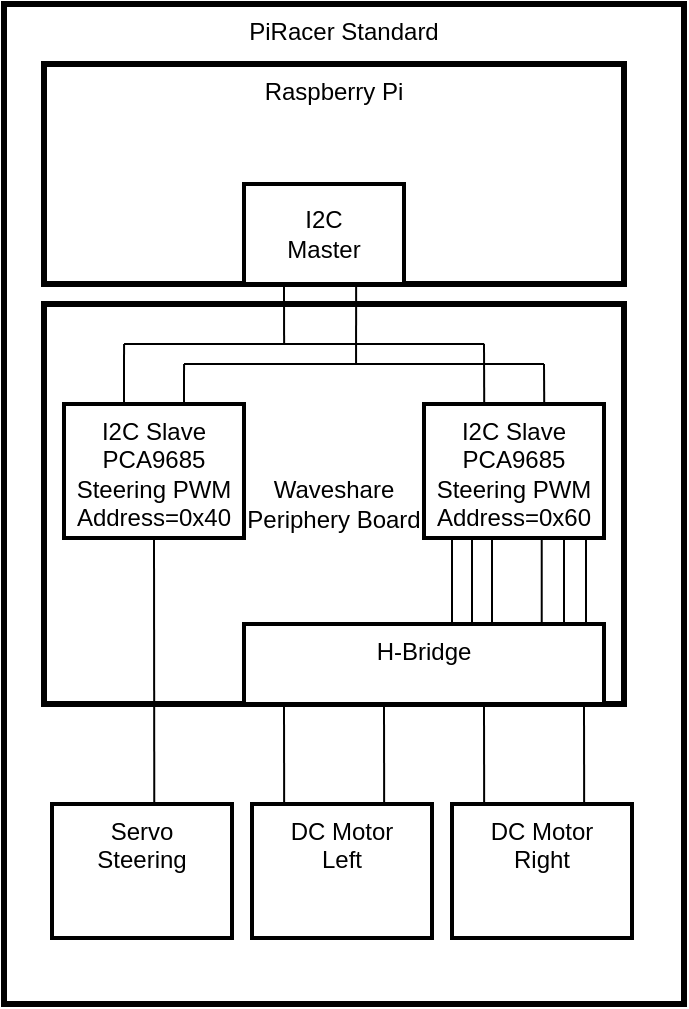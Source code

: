 <mxfile version="16.0.0" type="device"><diagram id="GWYbjWNRYB3kehM1jfUP" name="Page-1"><mxGraphModel dx="982" dy="590" grid="1" gridSize="10" guides="1" tooltips="1" connect="1" arrows="1" fold="1" page="1" pageScale="1" pageWidth="850" pageHeight="1100" math="0" shadow="0"><root><mxCell id="0"/><mxCell id="1" parent="0"/><mxCell id="9ad_ok9FlJSnbSXlXZPq-1" value="PiRacer Standard" style="rounded=0;whiteSpace=wrap;html=1;verticalAlign=top;strokeWidth=3;" vertex="1" parent="1"><mxGeometry x="40" y="40" width="340" height="500" as="geometry"/></mxCell><mxCell id="9ad_ok9FlJSnbSXlXZPq-2" value="Raspberry Pi" style="rounded=0;whiteSpace=wrap;html=1;verticalAlign=top;strokeWidth=3;" vertex="1" parent="1"><mxGeometry x="60" y="70" width="290" height="110" as="geometry"/></mxCell><mxCell id="9ad_ok9FlJSnbSXlXZPq-3" value="Waveshare&lt;br&gt;Periphery Board" style="rounded=0;whiteSpace=wrap;html=1;verticalAlign=middle;strokeWidth=3;" vertex="1" parent="1"><mxGeometry x="60" y="190" width="290" height="200" as="geometry"/></mxCell><mxCell id="9ad_ok9FlJSnbSXlXZPq-4" value="I2C&lt;br&gt;Master" style="rounded=0;whiteSpace=wrap;html=1;strokeWidth=2;" vertex="1" parent="1"><mxGeometry x="160" y="130" width="80" height="50" as="geometry"/></mxCell><mxCell id="9ad_ok9FlJSnbSXlXZPq-5" value="I2C Slave&lt;br&gt;PCA9685&lt;br&gt;Steering PWM&lt;br&gt;Address=0x40" style="rounded=0;whiteSpace=wrap;html=1;verticalAlign=top;strokeWidth=2;" vertex="1" parent="1"><mxGeometry x="70" y="240" width="90" height="67" as="geometry"/></mxCell><mxCell id="9ad_ok9FlJSnbSXlXZPq-6" value="I2C Slave&lt;br&gt;PCA9685&lt;br&gt;Steering PWM&lt;br&gt;Address=0x60" style="rounded=0;whiteSpace=wrap;html=1;verticalAlign=top;strokeWidth=2;" vertex="1" parent="1"><mxGeometry x="250" y="240" width="90" height="67" as="geometry"/></mxCell><mxCell id="9ad_ok9FlJSnbSXlXZPq-7" value="" style="endArrow=none;html=1;rounded=0;entryX=0.701;entryY=1.019;entryDx=0;entryDy=0;entryPerimeter=0;exitX=0.538;exitY=0.15;exitDx=0;exitDy=0;exitPerimeter=0;" edge="1" parent="1" source="9ad_ok9FlJSnbSXlXZPq-3" target="9ad_ok9FlJSnbSXlXZPq-4"><mxGeometry width="50" height="50" relative="1" as="geometry"><mxPoint x="110" y="210" as="sourcePoint"/><mxPoint x="160" y="160" as="targetPoint"/></mxGeometry></mxCell><mxCell id="9ad_ok9FlJSnbSXlXZPq-8" value="" style="endArrow=none;html=1;rounded=0;entryX=0.25;entryY=1;entryDx=0;entryDy=0;exitX=0.414;exitY=0.1;exitDx=0;exitDy=0;exitPerimeter=0;" edge="1" parent="1" source="9ad_ok9FlJSnbSXlXZPq-3" target="9ad_ok9FlJSnbSXlXZPq-4"><mxGeometry width="50" height="50" relative="1" as="geometry"><mxPoint x="80" y="200" as="sourcePoint"/><mxPoint x="130" y="150" as="targetPoint"/></mxGeometry></mxCell><mxCell id="9ad_ok9FlJSnbSXlXZPq-9" value="" style="endArrow=none;html=1;rounded=0;exitX=0.138;exitY=0.1;exitDx=0;exitDy=0;exitPerimeter=0;entryX=0.759;entryY=0.1;entryDx=0;entryDy=0;entryPerimeter=0;" edge="1" parent="1" source="9ad_ok9FlJSnbSXlXZPq-3" target="9ad_ok9FlJSnbSXlXZPq-3"><mxGeometry width="50" height="50" relative="1" as="geometry"><mxPoint x="240" y="310" as="sourcePoint"/><mxPoint x="290" y="260" as="targetPoint"/></mxGeometry></mxCell><mxCell id="9ad_ok9FlJSnbSXlXZPq-10" value="" style="endArrow=none;html=1;rounded=0;entryX=0.862;entryY=0.15;entryDx=0;entryDy=0;entryPerimeter=0;" edge="1" parent="1" target="9ad_ok9FlJSnbSXlXZPq-3"><mxGeometry width="50" height="50" relative="1" as="geometry"><mxPoint x="130" y="220" as="sourcePoint"/><mxPoint x="290" y="260" as="targetPoint"/></mxGeometry></mxCell><mxCell id="9ad_ok9FlJSnbSXlXZPq-11" value="" style="endArrow=none;html=1;rounded=0;exitX=0.759;exitY=0.25;exitDx=0;exitDy=0;exitPerimeter=0;" edge="1" parent="1" source="9ad_ok9FlJSnbSXlXZPq-3"><mxGeometry width="50" height="50" relative="1" as="geometry"><mxPoint x="-30" y="270" as="sourcePoint"/><mxPoint x="280" y="210" as="targetPoint"/></mxGeometry></mxCell><mxCell id="9ad_ok9FlJSnbSXlXZPq-12" value="" style="endArrow=none;html=1;rounded=0;entryX=0.138;entryY=0.1;entryDx=0;entryDy=0;entryPerimeter=0;" edge="1" parent="1" target="9ad_ok9FlJSnbSXlXZPq-3"><mxGeometry width="50" height="50" relative="1" as="geometry"><mxPoint x="100" y="240" as="sourcePoint"/><mxPoint x="120" y="210" as="targetPoint"/></mxGeometry></mxCell><mxCell id="9ad_ok9FlJSnbSXlXZPq-13" value="" style="endArrow=none;html=1;rounded=0;entryX=0.138;entryY=0.1;entryDx=0;entryDy=0;entryPerimeter=0;" edge="1" parent="1"><mxGeometry width="50" height="50" relative="1" as="geometry"><mxPoint x="130" y="240" as="sourcePoint"/><mxPoint x="130.02" y="220" as="targetPoint"/></mxGeometry></mxCell><mxCell id="9ad_ok9FlJSnbSXlXZPq-14" value="" style="endArrow=none;html=1;rounded=0;exitX=0.668;exitY=0.013;exitDx=0;exitDy=0;exitPerimeter=0;" edge="1" parent="1" source="9ad_ok9FlJSnbSXlXZPq-6"><mxGeometry width="50" height="50" relative="1" as="geometry"><mxPoint x="130" y="260" as="sourcePoint"/><mxPoint x="310" y="220" as="targetPoint"/></mxGeometry></mxCell><mxCell id="9ad_ok9FlJSnbSXlXZPq-15" value="Servo&lt;br&gt;Steering" style="rounded=0;whiteSpace=wrap;html=1;verticalAlign=top;strokeWidth=2;" vertex="1" parent="1"><mxGeometry x="64" y="440" width="90" height="67" as="geometry"/></mxCell><mxCell id="9ad_ok9FlJSnbSXlXZPq-16" value="DC Motor&lt;br&gt;Left" style="rounded=0;whiteSpace=wrap;html=1;verticalAlign=top;strokeWidth=2;" vertex="1" parent="1"><mxGeometry x="164" y="440" width="90" height="67" as="geometry"/></mxCell><mxCell id="9ad_ok9FlJSnbSXlXZPq-17" value="DC Motor&lt;br&gt;Right" style="rounded=0;whiteSpace=wrap;html=1;verticalAlign=top;strokeWidth=2;" vertex="1" parent="1"><mxGeometry x="264" y="440" width="90" height="67" as="geometry"/></mxCell><mxCell id="9ad_ok9FlJSnbSXlXZPq-18" value="" style="endArrow=none;html=1;rounded=0;entryX=0.5;entryY=1;entryDx=0;entryDy=0;exitX=0.221;exitY=0.8;exitDx=0;exitDy=0;exitPerimeter=0;" edge="1" parent="1" source="9ad_ok9FlJSnbSXlXZPq-1" target="9ad_ok9FlJSnbSXlXZPq-5"><mxGeometry width="50" height="50" relative="1" as="geometry"><mxPoint x="110" y="390" as="sourcePoint"/><mxPoint x="160" y="340" as="targetPoint"/></mxGeometry></mxCell><mxCell id="9ad_ok9FlJSnbSXlXZPq-19" value="H-Bridge" style="rounded=0;whiteSpace=wrap;html=1;verticalAlign=top;strokeWidth=2;" vertex="1" parent="1"><mxGeometry x="160" y="350" width="180" height="40" as="geometry"/></mxCell><mxCell id="9ad_ok9FlJSnbSXlXZPq-23" value="" style="endArrow=none;html=1;rounded=0;entryX=0.5;entryY=1;entryDx=0;entryDy=0;" edge="1" parent="1"><mxGeometry width="50" height="50" relative="1" as="geometry"><mxPoint x="264" y="350" as="sourcePoint"/><mxPoint x="264" y="307" as="targetPoint"/></mxGeometry></mxCell><mxCell id="9ad_ok9FlJSnbSXlXZPq-24" value="" style="endArrow=none;html=1;rounded=0;entryX=0.5;entryY=1;entryDx=0;entryDy=0;" edge="1" parent="1"><mxGeometry width="50" height="50" relative="1" as="geometry"><mxPoint x="274" y="350" as="sourcePoint"/><mxPoint x="274" y="307" as="targetPoint"/></mxGeometry></mxCell><mxCell id="9ad_ok9FlJSnbSXlXZPq-25" value="" style="endArrow=none;html=1;rounded=0;entryX=0.5;entryY=1;entryDx=0;entryDy=0;" edge="1" parent="1"><mxGeometry width="50" height="50" relative="1" as="geometry"><mxPoint x="284" y="350" as="sourcePoint"/><mxPoint x="284" y="307" as="targetPoint"/></mxGeometry></mxCell><mxCell id="9ad_ok9FlJSnbSXlXZPq-26" value="" style="endArrow=none;html=1;rounded=0;entryX=0.5;entryY=1;entryDx=0;entryDy=0;" edge="1" parent="1"><mxGeometry width="50" height="50" relative="1" as="geometry"><mxPoint x="308.86" y="350" as="sourcePoint"/><mxPoint x="308.86" y="307" as="targetPoint"/></mxGeometry></mxCell><mxCell id="9ad_ok9FlJSnbSXlXZPq-27" value="" style="endArrow=none;html=1;rounded=0;entryX=0.5;entryY=1;entryDx=0;entryDy=0;" edge="1" parent="1"><mxGeometry width="50" height="50" relative="1" as="geometry"><mxPoint x="320" y="350" as="sourcePoint"/><mxPoint x="320" y="307" as="targetPoint"/></mxGeometry></mxCell><mxCell id="9ad_ok9FlJSnbSXlXZPq-28" value="" style="endArrow=none;html=1;rounded=0;entryX=0.5;entryY=1;entryDx=0;entryDy=0;" edge="1" parent="1"><mxGeometry width="50" height="50" relative="1" as="geometry"><mxPoint x="331" y="350" as="sourcePoint"/><mxPoint x="331" y="307" as="targetPoint"/></mxGeometry></mxCell><mxCell id="9ad_ok9FlJSnbSXlXZPq-29" value="" style="endArrow=none;html=1;rounded=0;entryX=0.5;entryY=1;entryDx=0;entryDy=0;exitX=0.412;exitY=0.798;exitDx=0;exitDy=0;exitPerimeter=0;" edge="1" parent="1" source="9ad_ok9FlJSnbSXlXZPq-1"><mxGeometry width="50" height="50" relative="1" as="geometry"><mxPoint x="180" y="433" as="sourcePoint"/><mxPoint x="180" y="390" as="targetPoint"/></mxGeometry></mxCell><mxCell id="9ad_ok9FlJSnbSXlXZPq-30" value="" style="endArrow=none;html=1;rounded=0;entryX=0.5;entryY=1;entryDx=0;entryDy=0;exitX=0.412;exitY=0.798;exitDx=0;exitDy=0;exitPerimeter=0;" edge="1" parent="1"><mxGeometry width="50" height="50" relative="1" as="geometry"><mxPoint x="230.08" y="439" as="sourcePoint"/><mxPoint x="230" y="390" as="targetPoint"/></mxGeometry></mxCell><mxCell id="9ad_ok9FlJSnbSXlXZPq-31" value="" style="endArrow=none;html=1;rounded=0;entryX=0.5;entryY=1;entryDx=0;entryDy=0;exitX=0.412;exitY=0.798;exitDx=0;exitDy=0;exitPerimeter=0;" edge="1" parent="1"><mxGeometry width="50" height="50" relative="1" as="geometry"><mxPoint x="280.08" y="440" as="sourcePoint"/><mxPoint x="280" y="391" as="targetPoint"/></mxGeometry></mxCell><mxCell id="9ad_ok9FlJSnbSXlXZPq-32" value="" style="endArrow=none;html=1;rounded=0;entryX=0.5;entryY=1;entryDx=0;entryDy=0;exitX=0.412;exitY=0.798;exitDx=0;exitDy=0;exitPerimeter=0;" edge="1" parent="1"><mxGeometry width="50" height="50" relative="1" as="geometry"><mxPoint x="330.08" y="440" as="sourcePoint"/><mxPoint x="330" y="391" as="targetPoint"/></mxGeometry></mxCell></root></mxGraphModel></diagram></mxfile>